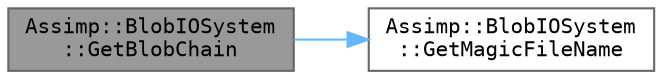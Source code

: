 digraph "Assimp::BlobIOSystem::GetBlobChain"
{
 // LATEX_PDF_SIZE
  bgcolor="transparent";
  edge [fontname=Terminal,fontsize=10,labelfontname=Helvetica,labelfontsize=10];
  node [fontname=Terminal,fontsize=10,shape=box,height=0.2,width=0.4];
  rankdir="LR";
  Node1 [label="Assimp::BlobIOSystem\l::GetBlobChain",height=0.2,width=0.4,color="gray40", fillcolor="grey60", style="filled", fontcolor="black",tooltip=" "];
  Node1 -> Node2 [color="steelblue1",style="solid"];
  Node2 [label="Assimp::BlobIOSystem\l::GetMagicFileName",height=0.2,width=0.4,color="grey40", fillcolor="white", style="filled",URL="$class_assimp_1_1_blob_i_o_system.html#a01f330dd7b1135c614ffe3d6a0320683",tooltip=" "];
}
